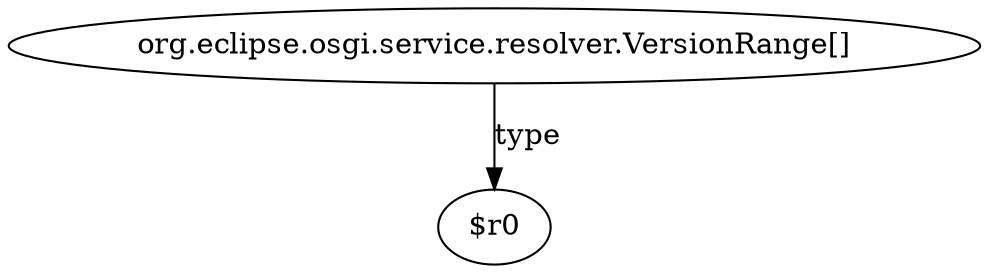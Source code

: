 digraph g {
0[label="org.eclipse.osgi.service.resolver.VersionRange[]"]
1[label="$r0"]
0->1[label="type"]
}